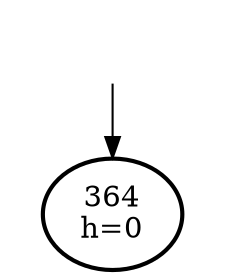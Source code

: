digraph {
  DUMMY [style=invis];
  DUMMY -> 364;
  364 [penwidth=2];

  364 [label="364\nh=0"];



}

